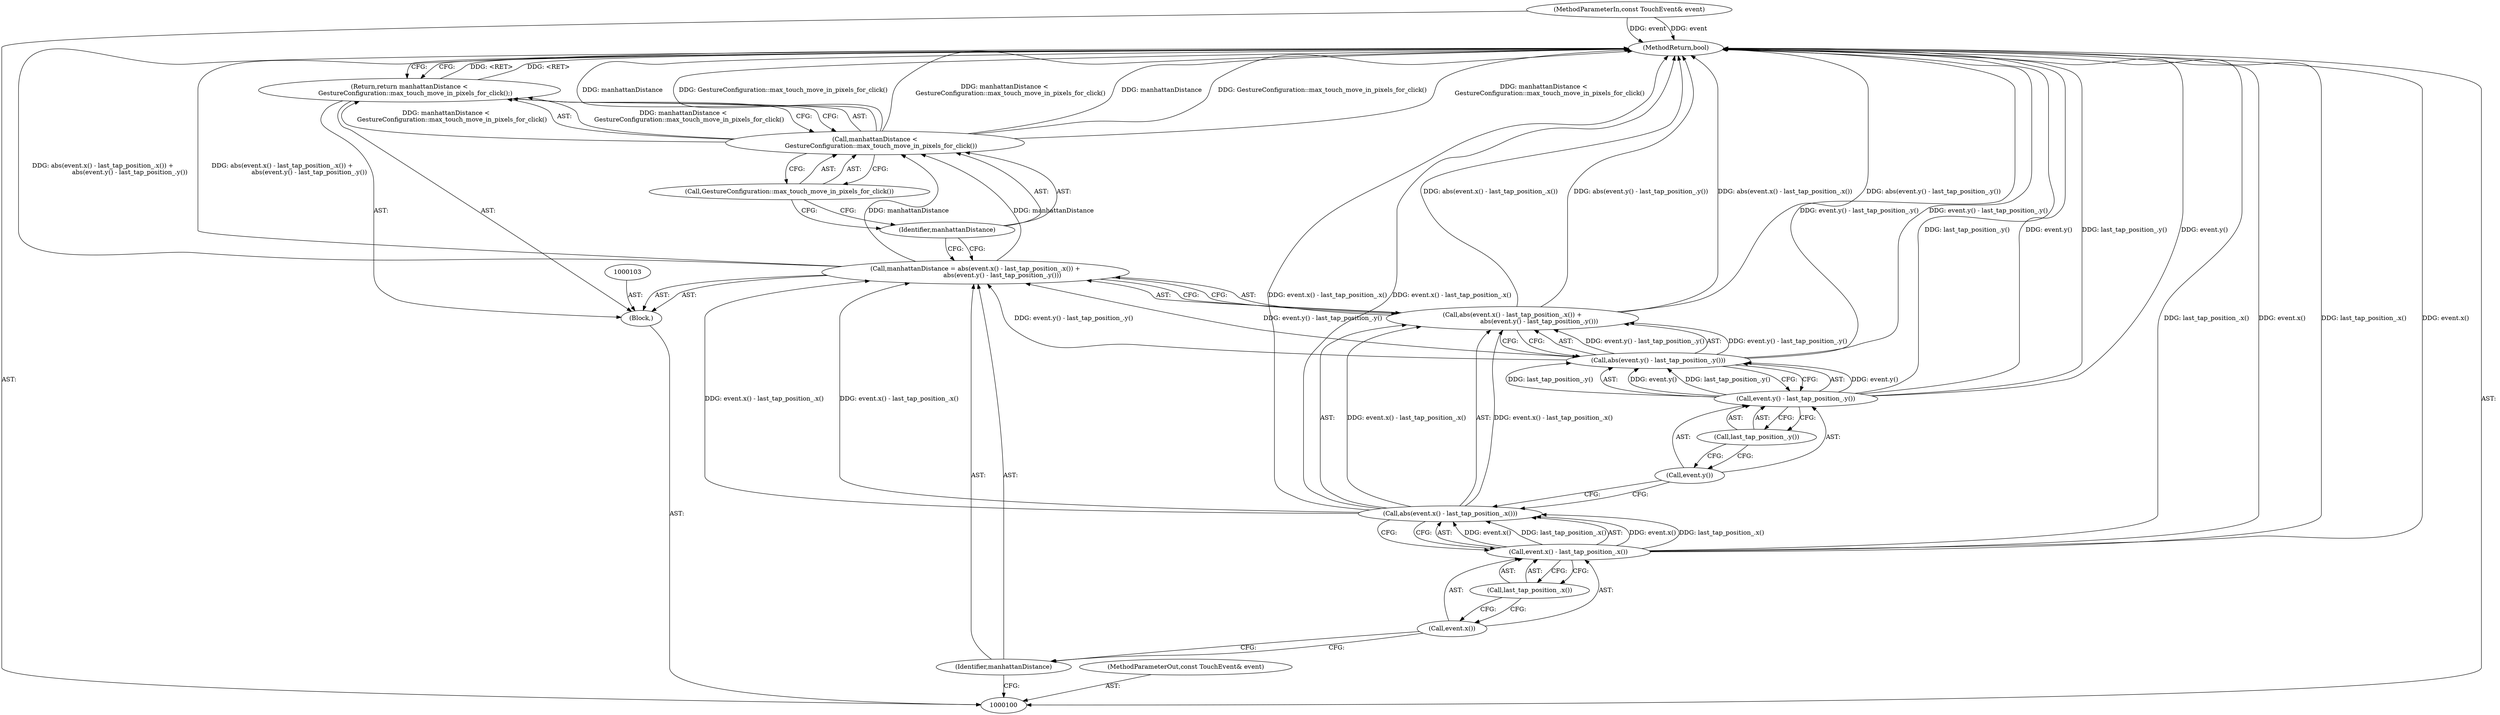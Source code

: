 digraph "0_Chrome_b8573aa643b03a59f4e2c99c72d3511a11cfb0b6_4" {
"1000119" [label="(MethodReturn,bool)"];
"1000102" [label="(Block,)"];
"1000101" [label="(MethodParameterIn,const TouchEvent& event)"];
"1000164" [label="(MethodParameterOut,const TouchEvent& event)"];
"1000106" [label="(Call,abs(event.x() - last_tap_position_.x()) +\n                           abs(event.y() - last_tap_position_.y()))"];
"1000107" [label="(Call,abs(event.x() - last_tap_position_.x()))"];
"1000108" [label="(Call,event.x() - last_tap_position_.x())"];
"1000109" [label="(Call,event.x())"];
"1000110" [label="(Call,last_tap_position_.x())"];
"1000104" [label="(Call,manhattanDistance = abs(event.x() - last_tap_position_.x()) +\n                           abs(event.y() - last_tap_position_.y()))"];
"1000105" [label="(Identifier,manhattanDistance)"];
"1000111" [label="(Call,abs(event.y() - last_tap_position_.y()))"];
"1000112" [label="(Call,event.y() - last_tap_position_.y())"];
"1000113" [label="(Call,event.y())"];
"1000114" [label="(Call,last_tap_position_.y())"];
"1000115" [label="(Return,return manhattanDistance <\n      GestureConfiguration::max_touch_move_in_pixels_for_click();)"];
"1000116" [label="(Call,manhattanDistance <\n      GestureConfiguration::max_touch_move_in_pixels_for_click())"];
"1000117" [label="(Identifier,manhattanDistance)"];
"1000118" [label="(Call,GestureConfiguration::max_touch_move_in_pixels_for_click())"];
"1000119" -> "1000100"  [label="AST: "];
"1000119" -> "1000115"  [label="CFG: "];
"1000116" -> "1000119"  [label="DDG: manhattanDistance"];
"1000116" -> "1000119"  [label="DDG: GestureConfiguration::max_touch_move_in_pixels_for_click()"];
"1000116" -> "1000119"  [label="DDG: manhattanDistance <\n      GestureConfiguration::max_touch_move_in_pixels_for_click()"];
"1000107" -> "1000119"  [label="DDG: event.x() - last_tap_position_.x()"];
"1000106" -> "1000119"  [label="DDG: abs(event.x() - last_tap_position_.x())"];
"1000106" -> "1000119"  [label="DDG: abs(event.y() - last_tap_position_.y())"];
"1000112" -> "1000119"  [label="DDG: last_tap_position_.y()"];
"1000112" -> "1000119"  [label="DDG: event.y()"];
"1000111" -> "1000119"  [label="DDG: event.y() - last_tap_position_.y()"];
"1000101" -> "1000119"  [label="DDG: event"];
"1000108" -> "1000119"  [label="DDG: last_tap_position_.x()"];
"1000108" -> "1000119"  [label="DDG: event.x()"];
"1000104" -> "1000119"  [label="DDG: abs(event.x() - last_tap_position_.x()) +\n                           abs(event.y() - last_tap_position_.y())"];
"1000115" -> "1000119"  [label="DDG: <RET>"];
"1000102" -> "1000100"  [label="AST: "];
"1000103" -> "1000102"  [label="AST: "];
"1000104" -> "1000102"  [label="AST: "];
"1000115" -> "1000102"  [label="AST: "];
"1000101" -> "1000100"  [label="AST: "];
"1000101" -> "1000119"  [label="DDG: event"];
"1000164" -> "1000100"  [label="AST: "];
"1000106" -> "1000104"  [label="AST: "];
"1000106" -> "1000111"  [label="CFG: "];
"1000107" -> "1000106"  [label="AST: "];
"1000111" -> "1000106"  [label="AST: "];
"1000104" -> "1000106"  [label="CFG: "];
"1000106" -> "1000119"  [label="DDG: abs(event.x() - last_tap_position_.x())"];
"1000106" -> "1000119"  [label="DDG: abs(event.y() - last_tap_position_.y())"];
"1000107" -> "1000106"  [label="DDG: event.x() - last_tap_position_.x()"];
"1000111" -> "1000106"  [label="DDG: event.y() - last_tap_position_.y()"];
"1000107" -> "1000106"  [label="AST: "];
"1000107" -> "1000108"  [label="CFG: "];
"1000108" -> "1000107"  [label="AST: "];
"1000113" -> "1000107"  [label="CFG: "];
"1000107" -> "1000119"  [label="DDG: event.x() - last_tap_position_.x()"];
"1000107" -> "1000104"  [label="DDG: event.x() - last_tap_position_.x()"];
"1000107" -> "1000106"  [label="DDG: event.x() - last_tap_position_.x()"];
"1000108" -> "1000107"  [label="DDG: event.x()"];
"1000108" -> "1000107"  [label="DDG: last_tap_position_.x()"];
"1000108" -> "1000107"  [label="AST: "];
"1000108" -> "1000110"  [label="CFG: "];
"1000109" -> "1000108"  [label="AST: "];
"1000110" -> "1000108"  [label="AST: "];
"1000107" -> "1000108"  [label="CFG: "];
"1000108" -> "1000119"  [label="DDG: last_tap_position_.x()"];
"1000108" -> "1000119"  [label="DDG: event.x()"];
"1000108" -> "1000107"  [label="DDG: event.x()"];
"1000108" -> "1000107"  [label="DDG: last_tap_position_.x()"];
"1000109" -> "1000108"  [label="AST: "];
"1000109" -> "1000105"  [label="CFG: "];
"1000110" -> "1000109"  [label="CFG: "];
"1000110" -> "1000108"  [label="AST: "];
"1000110" -> "1000109"  [label="CFG: "];
"1000108" -> "1000110"  [label="CFG: "];
"1000104" -> "1000102"  [label="AST: "];
"1000104" -> "1000106"  [label="CFG: "];
"1000105" -> "1000104"  [label="AST: "];
"1000106" -> "1000104"  [label="AST: "];
"1000117" -> "1000104"  [label="CFG: "];
"1000104" -> "1000119"  [label="DDG: abs(event.x() - last_tap_position_.x()) +\n                           abs(event.y() - last_tap_position_.y())"];
"1000107" -> "1000104"  [label="DDG: event.x() - last_tap_position_.x()"];
"1000111" -> "1000104"  [label="DDG: event.y() - last_tap_position_.y()"];
"1000104" -> "1000116"  [label="DDG: manhattanDistance"];
"1000105" -> "1000104"  [label="AST: "];
"1000105" -> "1000100"  [label="CFG: "];
"1000109" -> "1000105"  [label="CFG: "];
"1000111" -> "1000106"  [label="AST: "];
"1000111" -> "1000112"  [label="CFG: "];
"1000112" -> "1000111"  [label="AST: "];
"1000106" -> "1000111"  [label="CFG: "];
"1000111" -> "1000119"  [label="DDG: event.y() - last_tap_position_.y()"];
"1000111" -> "1000104"  [label="DDG: event.y() - last_tap_position_.y()"];
"1000111" -> "1000106"  [label="DDG: event.y() - last_tap_position_.y()"];
"1000112" -> "1000111"  [label="DDG: event.y()"];
"1000112" -> "1000111"  [label="DDG: last_tap_position_.y()"];
"1000112" -> "1000111"  [label="AST: "];
"1000112" -> "1000114"  [label="CFG: "];
"1000113" -> "1000112"  [label="AST: "];
"1000114" -> "1000112"  [label="AST: "];
"1000111" -> "1000112"  [label="CFG: "];
"1000112" -> "1000119"  [label="DDG: last_tap_position_.y()"];
"1000112" -> "1000119"  [label="DDG: event.y()"];
"1000112" -> "1000111"  [label="DDG: event.y()"];
"1000112" -> "1000111"  [label="DDG: last_tap_position_.y()"];
"1000113" -> "1000112"  [label="AST: "];
"1000113" -> "1000107"  [label="CFG: "];
"1000114" -> "1000113"  [label="CFG: "];
"1000114" -> "1000112"  [label="AST: "];
"1000114" -> "1000113"  [label="CFG: "];
"1000112" -> "1000114"  [label="CFG: "];
"1000115" -> "1000102"  [label="AST: "];
"1000115" -> "1000116"  [label="CFG: "];
"1000116" -> "1000115"  [label="AST: "];
"1000119" -> "1000115"  [label="CFG: "];
"1000115" -> "1000119"  [label="DDG: <RET>"];
"1000116" -> "1000115"  [label="DDG: manhattanDistance <\n      GestureConfiguration::max_touch_move_in_pixels_for_click()"];
"1000116" -> "1000115"  [label="AST: "];
"1000116" -> "1000118"  [label="CFG: "];
"1000117" -> "1000116"  [label="AST: "];
"1000118" -> "1000116"  [label="AST: "];
"1000115" -> "1000116"  [label="CFG: "];
"1000116" -> "1000119"  [label="DDG: manhattanDistance"];
"1000116" -> "1000119"  [label="DDG: GestureConfiguration::max_touch_move_in_pixels_for_click()"];
"1000116" -> "1000119"  [label="DDG: manhattanDistance <\n      GestureConfiguration::max_touch_move_in_pixels_for_click()"];
"1000116" -> "1000115"  [label="DDG: manhattanDistance <\n      GestureConfiguration::max_touch_move_in_pixels_for_click()"];
"1000104" -> "1000116"  [label="DDG: manhattanDistance"];
"1000117" -> "1000116"  [label="AST: "];
"1000117" -> "1000104"  [label="CFG: "];
"1000118" -> "1000117"  [label="CFG: "];
"1000118" -> "1000116"  [label="AST: "];
"1000118" -> "1000117"  [label="CFG: "];
"1000116" -> "1000118"  [label="CFG: "];
}

